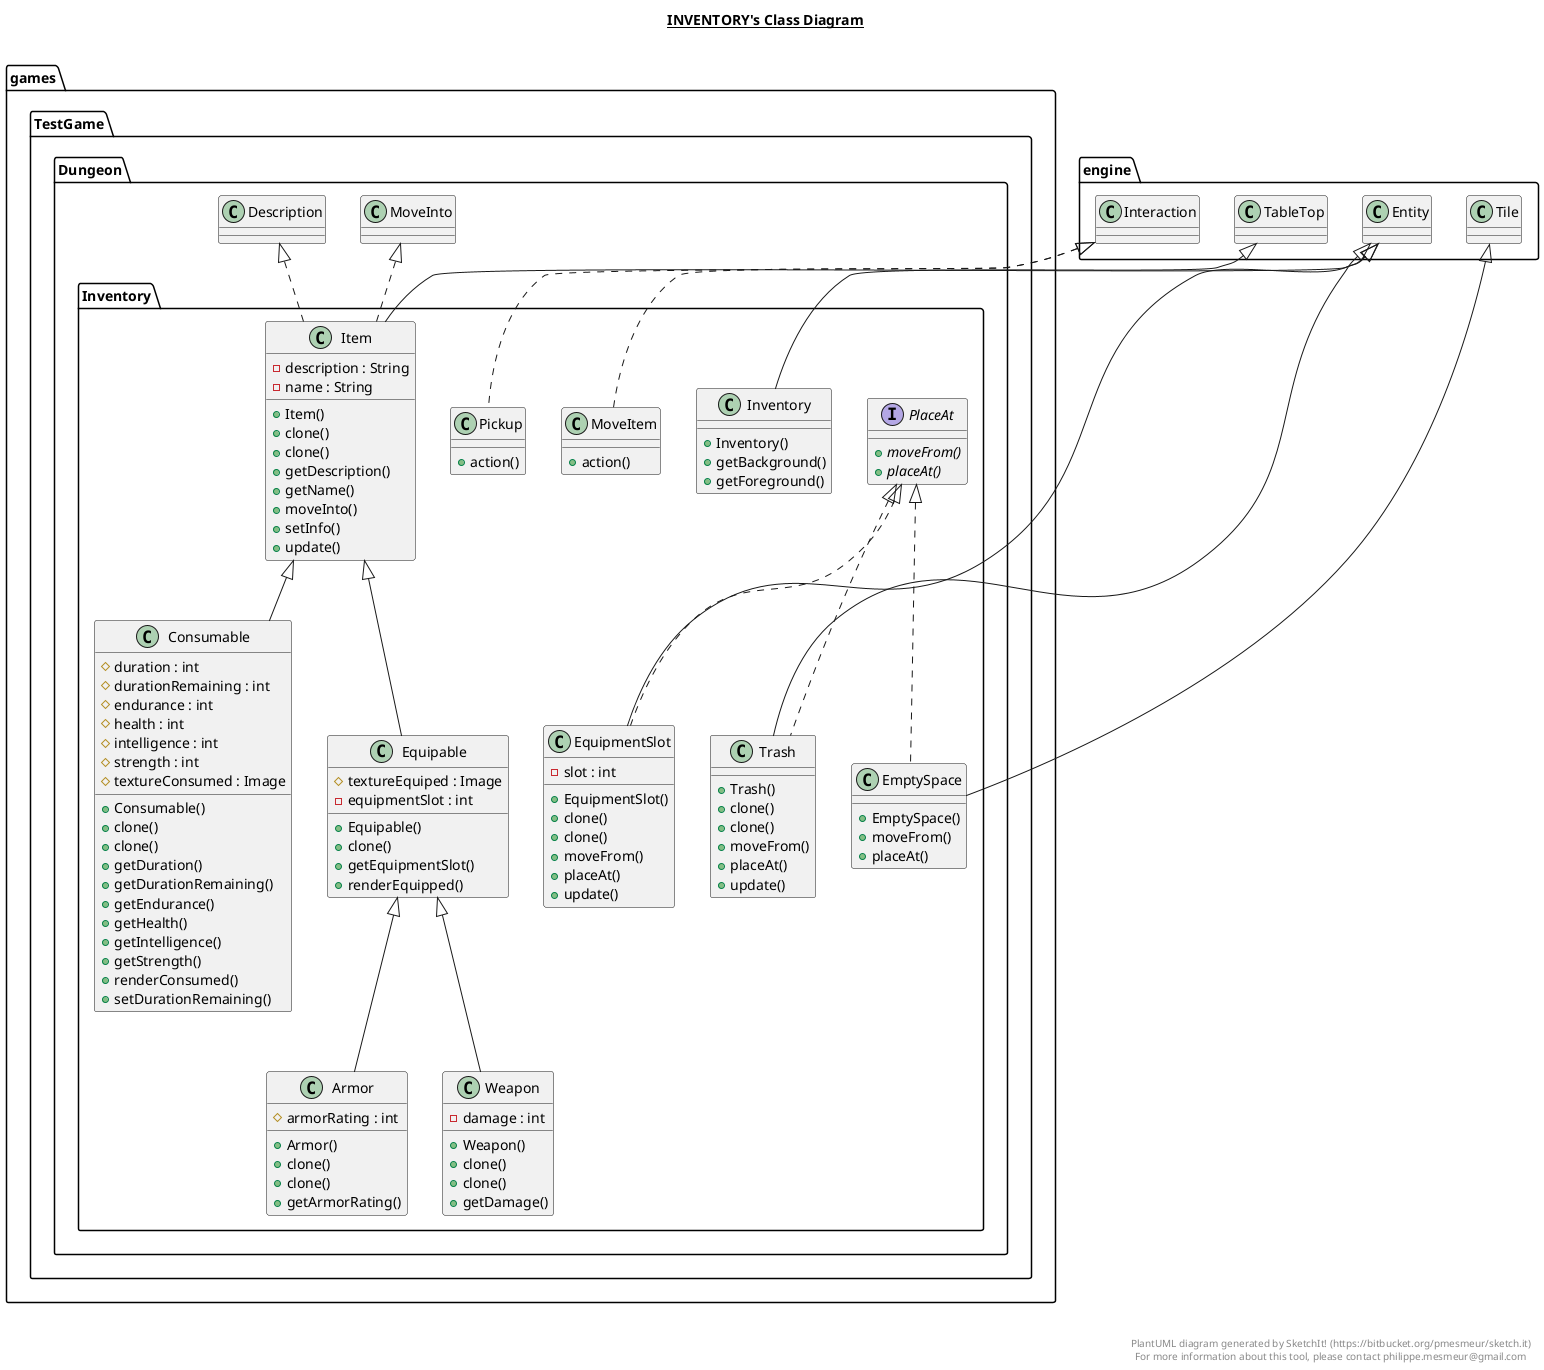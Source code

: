 @startuml

title __INVENTORY's Class Diagram__\n

  namespace games.TestGame {
    namespace Dungeon {
      namespace Inventory {
        class games.TestGame.Dungeon.Inventory.Armor {
            # armorRating : int
            + Armor()
            + clone()
            + clone()
            + getArmorRating()
        }
      }
    }
  }
  

  namespace games.TestGame {
    namespace Dungeon {
      namespace Inventory {
        class games.TestGame.Dungeon.Inventory.Consumable {
            # duration : int
            # durationRemaining : int
            # endurance : int
            # health : int
            # intelligence : int
            # strength : int
            # textureConsumed : Image
            + Consumable()
            + clone()
            + clone()
            + getDuration()
            + getDurationRemaining()
            + getEndurance()
            + getHealth()
            + getIntelligence()
            + getStrength()
            + renderConsumed()
            + setDurationRemaining()
        }
      }
    }
  }
  

  namespace games.TestGame {
    namespace Dungeon {
      namespace Inventory {
        class games.TestGame.Dungeon.Inventory.EmptySpace {
            + EmptySpace()
            + moveFrom()
            + placeAt()
        }
      }
    }
  }
  

  namespace games.TestGame {
    namespace Dungeon {
      namespace Inventory {
        class games.TestGame.Dungeon.Inventory.Equipable {
            # textureEquiped : Image
            - equipmentSlot : int
            + Equipable()
            + clone()
            + getEquipmentSlot()
            + renderEquipped()
        }
      }
    }
  }
  

  namespace games.TestGame {
    namespace Dungeon {
      namespace Inventory {
        class games.TestGame.Dungeon.Inventory.EquipmentSlot {
            - slot : int
            + EquipmentSlot()
            + clone()
            + clone()
            + moveFrom()
            + placeAt()
            + update()
        }
      }
    }
  }
  

  namespace games.TestGame {
    namespace Dungeon {
      namespace Inventory {
        class games.TestGame.Dungeon.Inventory.Inventory {
            + Inventory()
            + getBackground()
            + getForeground()
        }
      }
    }
  }
  

  namespace games.TestGame {
    namespace Dungeon {
      namespace Inventory {
        class games.TestGame.Dungeon.Inventory.Item {
            - description : String
            - name : String
            + Item()
            + clone()
            + clone()
            + getDescription()
            + getName()
            + moveInto()
            + setInfo()
            + update()
        }
      }
    }
  }
  

  namespace games.TestGame {
    namespace Dungeon {
      namespace Inventory {
        class games.TestGame.Dungeon.Inventory.MoveItem {
            + action()
        }
      }
    }
  }
  

  namespace games.TestGame {
    namespace Dungeon {
      namespace Inventory {
        class games.TestGame.Dungeon.Inventory.Pickup {
            + action()
        }
      }
    }
  }
  

  namespace games.TestGame {
    namespace Dungeon {
      namespace Inventory {
        interface games.TestGame.Dungeon.Inventory.PlaceAt {
            {abstract} + moveFrom()
            {abstract} + placeAt()
        }
      }
    }
  }
  

  namespace games.TestGame {
    namespace Dungeon {
      namespace Inventory {
        class games.TestGame.Dungeon.Inventory.Trash {
            + Trash()
            + clone()
            + clone()
            + moveFrom()
            + placeAt()
            + update()
        }
      }
    }
  }
  

  namespace games.TestGame {
    namespace Dungeon {
      namespace Inventory {
        class games.TestGame.Dungeon.Inventory.Weapon {
            - damage : int
            + Weapon()
            + clone()
            + clone()
            + getDamage()
        }
      }
    }
  }
  

  games.TestGame.Dungeon.Inventory.Armor -up-|> games.TestGame.Dungeon.Inventory.Equipable
  games.TestGame.Dungeon.Inventory.Consumable -up-|> games.TestGame.Dungeon.Inventory.Item
  games.TestGame.Dungeon.Inventory.EmptySpace .up.|> games.TestGame.Dungeon.Inventory.PlaceAt
  games.TestGame.Dungeon.Inventory.EmptySpace -up-|> engine.Tile
  games.TestGame.Dungeon.Inventory.Equipable -up-|> games.TestGame.Dungeon.Inventory.Item
  games.TestGame.Dungeon.Inventory.EquipmentSlot .up.|> games.TestGame.Dungeon.Inventory.PlaceAt
  games.TestGame.Dungeon.Inventory.EquipmentSlot -up-|> engine.Entity
  games.TestGame.Dungeon.Inventory.Inventory -up-|> engine.TableTop
  games.TestGame.Dungeon.Inventory.Item .up.|> games.TestGame.Dungeon.Description
  games.TestGame.Dungeon.Inventory.Item .up.|> games.TestGame.Dungeon.MoveInto
  games.TestGame.Dungeon.Inventory.Item -up-|> engine.Entity
  games.TestGame.Dungeon.Inventory.MoveItem .up.|> engine.Interaction
  games.TestGame.Dungeon.Inventory.Pickup .up.|> engine.Interaction
  games.TestGame.Dungeon.Inventory.Trash .up.|> games.TestGame.Dungeon.Inventory.PlaceAt
  games.TestGame.Dungeon.Inventory.Trash -up-|> engine.Entity
  games.TestGame.Dungeon.Inventory.Weapon -up-|> games.TestGame.Dungeon.Inventory.Equipable


right footer


PlantUML diagram generated by SketchIt! (https://bitbucket.org/pmesmeur/sketch.it)
For more information about this tool, please contact philippe.mesmeur@gmail.com
endfooter

@enduml

